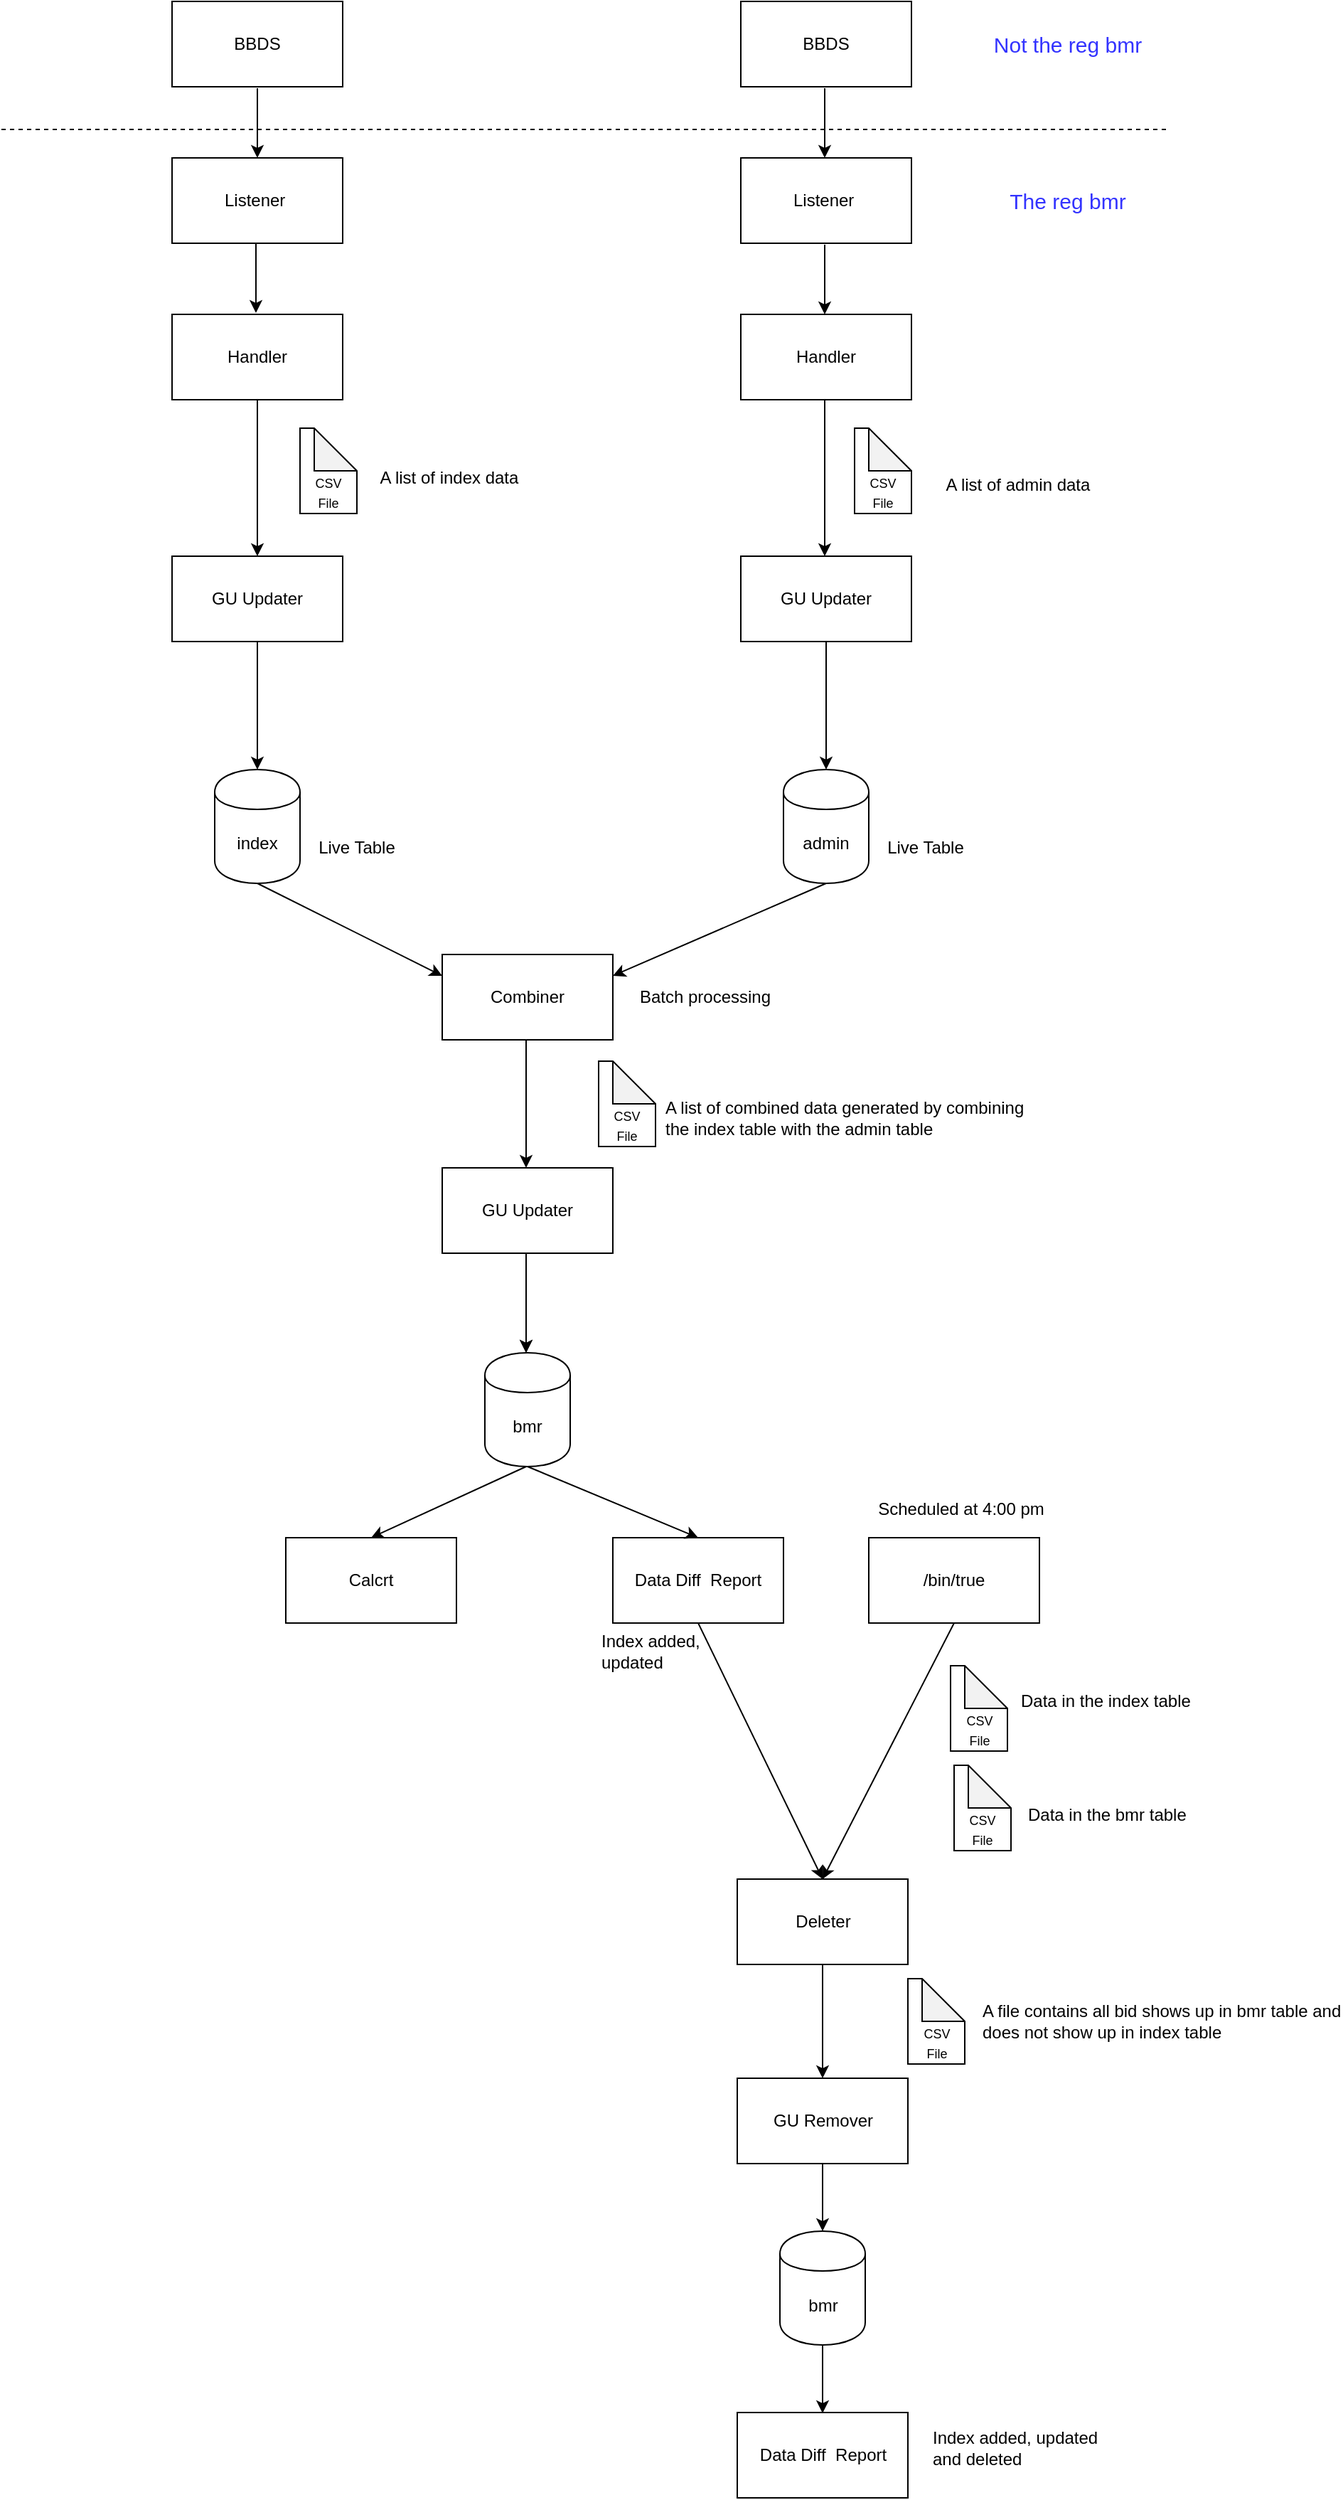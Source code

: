 <mxfile version="10.7.5" type="github"><diagram id="_jN6IxkOC7OItbPWncaQ" name="Page-1"><mxGraphModel dx="1158" dy="814" grid="1" gridSize="10" guides="1" tooltips="1" connect="1" arrows="1" fold="1" page="1" pageScale="1" pageWidth="850" pageHeight="1100" math="0" shadow="0"><root><mxCell id="0"/><mxCell id="1" parent="0"/><mxCell id="tWcVP5S_Otypo2h4dlrH-1" value="index" style="shape=cylinder;whiteSpace=wrap;html=1;boundedLbl=1;backgroundOutline=1;" parent="1" vertex="1"><mxGeometry x="150" y="590" width="60" height="80" as="geometry"/></mxCell><mxCell id="tWcVP5S_Otypo2h4dlrH-2" value="BBDS" style="rounded=0;whiteSpace=wrap;html=1;" parent="1" vertex="1"><mxGeometry x="120" y="50" width="120" height="60" as="geometry"/></mxCell><mxCell id="tWcVP5S_Otypo2h4dlrH-3" value="BBDS" style="rounded=0;whiteSpace=wrap;html=1;" parent="1" vertex="1"><mxGeometry x="520" y="50" width="120" height="60" as="geometry"/></mxCell><mxCell id="tWcVP5S_Otypo2h4dlrH-4" value="Listener&amp;nbsp;" style="rounded=0;whiteSpace=wrap;html=1;" parent="1" vertex="1"><mxGeometry x="120" y="160" width="120" height="60" as="geometry"/></mxCell><mxCell id="tWcVP5S_Otypo2h4dlrH-5" value="Listener&amp;nbsp;" style="rounded=0;whiteSpace=wrap;html=1;" parent="1" vertex="1"><mxGeometry x="520" y="160" width="120" height="60" as="geometry"/></mxCell><mxCell id="tWcVP5S_Otypo2h4dlrH-6" value="Handler" style="rounded=0;whiteSpace=wrap;html=1;" parent="1" vertex="1"><mxGeometry x="120" y="270" width="120" height="60" as="geometry"/></mxCell><mxCell id="tWcVP5S_Otypo2h4dlrH-7" value="Handler" style="rounded=0;whiteSpace=wrap;html=1;" parent="1" vertex="1"><mxGeometry x="520" y="270" width="120" height="60" as="geometry"/></mxCell><mxCell id="tWcVP5S_Otypo2h4dlrH-8" value="GU Updater" style="rounded=0;whiteSpace=wrap;html=1;" parent="1" vertex="1"><mxGeometry x="120" y="440" width="120" height="60" as="geometry"/></mxCell><mxCell id="tWcVP5S_Otypo2h4dlrH-9" value="GU Updater" style="rounded=0;whiteSpace=wrap;html=1;" parent="1" vertex="1"><mxGeometry x="520" y="440" width="120" height="60" as="geometry"/></mxCell><mxCell id="tWcVP5S_Otypo2h4dlrH-10" value="&lt;font style=&quot;font-size: 9px&quot;&gt;&lt;br&gt;&lt;br&gt;CSV&lt;br&gt;File&lt;/font&gt;&lt;br&gt;" style="shape=note;whiteSpace=wrap;html=1;backgroundOutline=1;darkOpacity=0.05;" parent="1" vertex="1"><mxGeometry x="210" y="350" width="40" height="60" as="geometry"/></mxCell><mxCell id="tWcVP5S_Otypo2h4dlrH-12" value="admin" style="shape=cylinder;whiteSpace=wrap;html=1;boundedLbl=1;backgroundOutline=1;" parent="1" vertex="1"><mxGeometry x="550" y="590" width="60" height="80" as="geometry"/></mxCell><mxCell id="tWcVP5S_Otypo2h4dlrH-13" value="Combiner" style="rounded=0;whiteSpace=wrap;html=1;" parent="1" vertex="1"><mxGeometry x="310" y="720" width="120" height="60" as="geometry"/></mxCell><mxCell id="tWcVP5S_Otypo2h4dlrH-14" value="GU Updater" style="rounded=0;whiteSpace=wrap;html=1;" parent="1" vertex="1"><mxGeometry x="310" y="870" width="120" height="60" as="geometry"/></mxCell><mxCell id="tWcVP5S_Otypo2h4dlrH-16" value="Calcrt" style="rounded=0;whiteSpace=wrap;html=1;" parent="1" vertex="1"><mxGeometry x="200" y="1130" width="120" height="60" as="geometry"/></mxCell><mxCell id="tWcVP5S_Otypo2h4dlrH-18" value="" style="endArrow=classic;html=1;entryX=0.5;entryY=0;entryDx=0;entryDy=0;" parent="1" target="tWcVP5S_Otypo2h4dlrH-4" edge="1"><mxGeometry width="50" height="50" relative="1" as="geometry"><mxPoint x="180" y="111" as="sourcePoint"/><mxPoint x="190" y="110" as="targetPoint"/></mxGeometry></mxCell><mxCell id="tWcVP5S_Otypo2h4dlrH-19" value="" style="endArrow=classic;html=1;entryX=0.5;entryY=0;entryDx=0;entryDy=0;" parent="1" edge="1"><mxGeometry width="50" height="50" relative="1" as="geometry"><mxPoint x="579" y="111" as="sourcePoint"/><mxPoint x="579" y="160" as="targetPoint"/></mxGeometry></mxCell><mxCell id="tWcVP5S_Otypo2h4dlrH-20" value="" style="endArrow=classic;html=1;entryX=0.5;entryY=0;entryDx=0;entryDy=0;" parent="1" edge="1"><mxGeometry width="50" height="50" relative="1" as="geometry"><mxPoint x="179" y="220" as="sourcePoint"/><mxPoint x="179" y="269" as="targetPoint"/></mxGeometry></mxCell><mxCell id="tWcVP5S_Otypo2h4dlrH-21" value="" style="endArrow=classic;html=1;entryX=0.5;entryY=0;entryDx=0;entryDy=0;" parent="1" edge="1"><mxGeometry width="50" height="50" relative="1" as="geometry"><mxPoint x="579" y="221" as="sourcePoint"/><mxPoint x="579" y="270" as="targetPoint"/></mxGeometry></mxCell><mxCell id="tWcVP5S_Otypo2h4dlrH-24" value="" style="endArrow=classic;html=1;entryX=0.5;entryY=0;entryDx=0;entryDy=0;" parent="1" target="tWcVP5S_Otypo2h4dlrH-8" edge="1"><mxGeometry width="50" height="50" relative="1" as="geometry"><mxPoint x="180" y="330" as="sourcePoint"/><mxPoint x="180" y="379" as="targetPoint"/></mxGeometry></mxCell><mxCell id="tWcVP5S_Otypo2h4dlrH-25" value="" style="endArrow=classic;html=1;entryX=0.5;entryY=0;entryDx=0;entryDy=0;" parent="1" edge="1"><mxGeometry width="50" height="50" relative="1" as="geometry"><mxPoint x="579" y="330" as="sourcePoint"/><mxPoint x="579" y="440" as="targetPoint"/></mxGeometry></mxCell><mxCell id="tWcVP5S_Otypo2h4dlrH-26" value="&lt;font style=&quot;font-size: 9px&quot;&gt;&lt;br&gt;&lt;br&gt;CSV&lt;br&gt;File&lt;/font&gt;&lt;br&gt;" style="shape=note;whiteSpace=wrap;html=1;backgroundOutline=1;darkOpacity=0.05;" parent="1" vertex="1"><mxGeometry x="600" y="350" width="40" height="60" as="geometry"/></mxCell><mxCell id="tWcVP5S_Otypo2h4dlrH-27" value="" style="endArrow=classic;html=1;" parent="1" edge="1"><mxGeometry width="50" height="50" relative="1" as="geometry"><mxPoint x="180" y="500" as="sourcePoint"/><mxPoint x="180" y="590" as="targetPoint"/></mxGeometry></mxCell><mxCell id="tWcVP5S_Otypo2h4dlrH-28" value="" style="endArrow=classic;html=1;" parent="1" edge="1"><mxGeometry width="50" height="50" relative="1" as="geometry"><mxPoint x="580" y="500" as="sourcePoint"/><mxPoint x="580" y="590" as="targetPoint"/></mxGeometry></mxCell><mxCell id="tWcVP5S_Otypo2h4dlrH-30" value="bmr" style="shape=cylinder;whiteSpace=wrap;html=1;boundedLbl=1;backgroundOutline=1;" parent="1" vertex="1"><mxGeometry x="340" y="1000" width="60" height="80" as="geometry"/></mxCell><mxCell id="tWcVP5S_Otypo2h4dlrH-31" value="" style="endArrow=classic;html=1;exitX=0.5;exitY=1;exitDx=0;exitDy=0;entryX=0;entryY=0.25;entryDx=0;entryDy=0;" parent="1" source="tWcVP5S_Otypo2h4dlrH-1" target="tWcVP5S_Otypo2h4dlrH-13" edge="1"><mxGeometry width="50" height="50" relative="1" as="geometry"><mxPoint x="180" y="735" as="sourcePoint"/><mxPoint x="300" y="735" as="targetPoint"/></mxGeometry></mxCell><mxCell id="tWcVP5S_Otypo2h4dlrH-32" value="" style="endArrow=classic;html=1;exitX=0.5;exitY=1;exitDx=0;exitDy=0;entryX=1;entryY=0.25;entryDx=0;entryDy=0;" parent="1" source="tWcVP5S_Otypo2h4dlrH-12" target="tWcVP5S_Otypo2h4dlrH-13" edge="1"><mxGeometry width="50" height="50" relative="1" as="geometry"><mxPoint x="447.5" y="670" as="sourcePoint"/><mxPoint x="440" y="780" as="targetPoint"/></mxGeometry></mxCell><mxCell id="tWcVP5S_Otypo2h4dlrH-33" value="&lt;font style=&quot;font-size: 9px&quot;&gt;&lt;br&gt;&lt;br&gt;CSV&lt;br&gt;File&lt;/font&gt;&lt;br&gt;" style="shape=note;whiteSpace=wrap;html=1;backgroundOutline=1;darkOpacity=0.05;" parent="1" vertex="1"><mxGeometry x="420" y="795" width="40" height="60" as="geometry"/></mxCell><mxCell id="tWcVP5S_Otypo2h4dlrH-34" value="" style="endArrow=classic;html=1;" parent="1" edge="1"><mxGeometry width="50" height="50" relative="1" as="geometry"><mxPoint x="369" y="780" as="sourcePoint"/><mxPoint x="369" y="870" as="targetPoint"/></mxGeometry></mxCell><mxCell id="tWcVP5S_Otypo2h4dlrH-35" value="" style="endArrow=classic;html=1;" parent="1" edge="1"><mxGeometry width="50" height="50" relative="1" as="geometry"><mxPoint x="369" y="930" as="sourcePoint"/><mxPoint x="369" y="1000" as="targetPoint"/></mxGeometry></mxCell><mxCell id="tWcVP5S_Otypo2h4dlrH-36" value="" style="endArrow=classic;html=1;entryX=0.5;entryY=0;entryDx=0;entryDy=0;" parent="1" target="tWcVP5S_Otypo2h4dlrH-16" edge="1"><mxGeometry width="50" height="50" relative="1" as="geometry"><mxPoint x="369" y="1080" as="sourcePoint"/><mxPoint x="290" y="1130" as="targetPoint"/></mxGeometry></mxCell><mxCell id="tWcVP5S_Otypo2h4dlrH-37" value="" style="endArrow=none;dashed=1;html=1;" parent="1" edge="1"><mxGeometry width="50" height="50" relative="1" as="geometry"><mxPoint y="140" as="sourcePoint"/><mxPoint x="820" y="140" as="targetPoint"/></mxGeometry></mxCell><mxCell id="tWcVP5S_Otypo2h4dlrH-38" value="&lt;font style=&quot;font-size: 15px&quot; color=&quot;#3333ff&quot;&gt;Not the reg bmr&lt;/font&gt;" style="text;html=1;strokeColor=none;fillColor=none;align=center;verticalAlign=middle;whiteSpace=wrap;rounded=0;" parent="1" vertex="1"><mxGeometry x="670" y="65" width="160" height="30" as="geometry"/></mxCell><mxCell id="tWcVP5S_Otypo2h4dlrH-39" value="" style="endArrow=classic;html=1;" parent="1" edge="1"><mxGeometry width="50" height="50" relative="1" as="geometry"><mxPoint x="369" y="930" as="sourcePoint"/><mxPoint x="369" y="1000" as="targetPoint"/></mxGeometry></mxCell><mxCell id="tWcVP5S_Otypo2h4dlrH-40" value="&lt;font style=&quot;font-size: 15px&quot; color=&quot;#3333ff&quot;&gt;The reg bmr&lt;/font&gt;" style="text;html=1;strokeColor=none;fillColor=none;align=center;verticalAlign=middle;whiteSpace=wrap;rounded=0;strokeWidth=4;" parent="1" vertex="1"><mxGeometry x="670" y="175" width="160" height="30" as="geometry"/></mxCell><mxCell id="tWcVP5S_Otypo2h4dlrH-41" value="Live Table" style="text;html=1;strokeColor=none;fillColor=none;align=center;verticalAlign=middle;whiteSpace=wrap;rounded=0;" parent="1" vertex="1"><mxGeometry x="210" y="630" width="80" height="30" as="geometry"/></mxCell><mxCell id="tWcVP5S_Otypo2h4dlrH-42" value="Live Table" style="text;html=1;strokeColor=none;fillColor=none;align=center;verticalAlign=middle;whiteSpace=wrap;rounded=0;" parent="1" vertex="1"><mxGeometry x="610" y="630" width="80" height="30" as="geometry"/></mxCell><mxCell id="tWcVP5S_Otypo2h4dlrH-44" value="A list of index data" style="text;html=1;strokeColor=none;fillColor=none;align=center;verticalAlign=middle;whiteSpace=wrap;rounded=0;" parent="1" vertex="1"><mxGeometry x="260" y="370" width="110" height="30" as="geometry"/></mxCell><mxCell id="tWcVP5S_Otypo2h4dlrH-45" value="A list of admin data" style="text;html=1;strokeColor=none;fillColor=none;align=center;verticalAlign=middle;whiteSpace=wrap;rounded=0;" parent="1" vertex="1"><mxGeometry x="660" y="370" width="110" height="40" as="geometry"/></mxCell><mxCell id="tWcVP5S_Otypo2h4dlrH-46" value="A list of combined data generated by combining the index table with the admin table" style="text;html=1;strokeColor=none;fillColor=none;align=left;verticalAlign=middle;whiteSpace=wrap;rounded=0;" parent="1" vertex="1"><mxGeometry x="465" y="810" width="255" height="50" as="geometry"/></mxCell><mxCell id="tWcVP5S_Otypo2h4dlrH-47" value="Batch processing" style="text;html=1;strokeColor=none;fillColor=none;align=center;verticalAlign=middle;whiteSpace=wrap;rounded=0;" parent="1" vertex="1"><mxGeometry x="400" y="740" width="190" height="20" as="geometry"/></mxCell><mxCell id="R8IP4fp3nM4sK9XynFc5-1" value="Data Diff &amp;nbsp;Report" style="rounded=0;whiteSpace=wrap;html=1;" parent="1" vertex="1"><mxGeometry x="430" y="1130" width="120" height="60" as="geometry"/></mxCell><mxCell id="R8IP4fp3nM4sK9XynFc5-2" value="" style="endArrow=classic;html=1;entryX=0.5;entryY=0;entryDx=0;entryDy=0;exitX=0.5;exitY=1;exitDx=0;exitDy=0;" parent="1" source="tWcVP5S_Otypo2h4dlrH-30" target="R8IP4fp3nM4sK9XynFc5-1" edge="1"><mxGeometry width="50" height="50" relative="1" as="geometry"><mxPoint x="384.5" y="1080" as="sourcePoint"/><mxPoint x="355.5" y="1125" as="targetPoint"/></mxGeometry></mxCell><mxCell id="R8IP4fp3nM4sK9XynFc5-3" value="/bin/true" style="rounded=0;whiteSpace=wrap;html=1;" parent="1" vertex="1"><mxGeometry x="610" y="1130" width="120" height="60" as="geometry"/></mxCell><mxCell id="R8IP4fp3nM4sK9XynFc5-4" value="Scheduled at 4:00 pm" style="text;html=1;strokeColor=none;fillColor=none;align=center;verticalAlign=middle;whiteSpace=wrap;rounded=0;" parent="1" vertex="1"><mxGeometry x="580" y="1100" width="190" height="20" as="geometry"/></mxCell><mxCell id="R8IP4fp3nM4sK9XynFc5-5" value="" style="endArrow=classic;html=1;entryX=0.5;entryY=0;entryDx=0;entryDy=0;" parent="1" target="R8IP4fp3nM4sK9XynFc5-7" edge="1"><mxGeometry width="50" height="50" relative="1" as="geometry"><mxPoint x="490" y="1190" as="sourcePoint"/><mxPoint x="540" y="1260" as="targetPoint"/></mxGeometry></mxCell><mxCell id="R8IP4fp3nM4sK9XynFc5-6" value="" style="endArrow=classic;html=1;exitX=0.5;exitY=1;exitDx=0;exitDy=0;entryX=0.5;entryY=0;entryDx=0;entryDy=0;" parent="1" source="R8IP4fp3nM4sK9XynFc5-3" target="R8IP4fp3nM4sK9XynFc5-7" edge="1"><mxGeometry width="50" height="50" relative="1" as="geometry"><mxPoint x="650" y="1190" as="sourcePoint"/><mxPoint x="590" y="1260" as="targetPoint"/></mxGeometry></mxCell><mxCell id="R8IP4fp3nM4sK9XynFc5-7" value="Deleter" style="rounded=0;whiteSpace=wrap;html=1;" parent="1" vertex="1"><mxGeometry x="517.5" y="1370" width="120" height="60" as="geometry"/></mxCell><mxCell id="R8IP4fp3nM4sK9XynFc5-8" value="Data Diff &amp;nbsp;Report" style="rounded=0;whiteSpace=wrap;html=1;" parent="1" vertex="1"><mxGeometry x="517.5" y="1745" width="120" height="60" as="geometry"/></mxCell><mxCell id="R8IP4fp3nM4sK9XynFc5-9" value="" style="endArrow=classic;html=1;entryX=0.5;entryY=0;entryDx=0;entryDy=0;" parent="1" edge="1" target="cCm4Ow_UtkUr8KWsqN8z-1"><mxGeometry width="50" height="50" relative="1" as="geometry"><mxPoint x="577.5" y="1430" as="sourcePoint"/><mxPoint x="577.5" y="1480" as="targetPoint"/></mxGeometry></mxCell><mxCell id="cCm4Ow_UtkUr8KWsqN8z-1" value="GU Remover" style="rounded=0;whiteSpace=wrap;html=1;" vertex="1" parent="1"><mxGeometry x="517.5" y="1510" width="120" height="60" as="geometry"/></mxCell><mxCell id="cCm4Ow_UtkUr8KWsqN8z-2" value="" style="endArrow=classic;html=1;exitX=0.5;exitY=1;exitDx=0;exitDy=0;entryX=0.5;entryY=0;entryDx=0;entryDy=0;" edge="1" parent="1" source="cCm4Ow_UtkUr8KWsqN8z-1" target="cCm4Ow_UtkUr8KWsqN8z-7"><mxGeometry width="50" height="50" relative="1" as="geometry"><mxPoint x="576.5" y="1580" as="sourcePoint"/><mxPoint x="576.5" y="1620" as="targetPoint"/></mxGeometry></mxCell><mxCell id="cCm4Ow_UtkUr8KWsqN8z-3" value="&lt;font style=&quot;font-size: 9px&quot;&gt;&lt;br&gt;&lt;br&gt;CSV&lt;br&gt;File&lt;/font&gt;&lt;br&gt;" style="shape=note;whiteSpace=wrap;html=1;backgroundOutline=1;darkOpacity=0.05;" vertex="1" parent="1"><mxGeometry x="637.5" y="1440" width="40" height="60" as="geometry"/></mxCell><mxCell id="cCm4Ow_UtkUr8KWsqN8z-4" value="A file contains all bid shows up in bmr table and does not show up in index table" style="text;html=1;strokeColor=none;fillColor=none;align=left;verticalAlign=middle;whiteSpace=wrap;rounded=0;" vertex="1" parent="1"><mxGeometry x="687.5" y="1445" width="255" height="50" as="geometry"/></mxCell><mxCell id="cCm4Ow_UtkUr8KWsqN8z-5" value="Index added,&lt;br&gt;updated&lt;br&gt;" style="text;html=1;strokeColor=none;fillColor=none;align=left;verticalAlign=middle;whiteSpace=wrap;rounded=0;" vertex="1" parent="1"><mxGeometry x="420" y="1200" width="80" height="20" as="geometry"/></mxCell><mxCell id="cCm4Ow_UtkUr8KWsqN8z-6" value="Index added,&amp;nbsp;updated and deleted&lt;br&gt;" style="text;html=1;strokeColor=none;fillColor=none;align=left;verticalAlign=middle;whiteSpace=wrap;rounded=0;" vertex="1" parent="1"><mxGeometry x="652.5" y="1745" width="130" height="50" as="geometry"/></mxCell><mxCell id="cCm4Ow_UtkUr8KWsqN8z-7" value="bmr" style="shape=cylinder;whiteSpace=wrap;html=1;boundedLbl=1;backgroundOutline=1;" vertex="1" parent="1"><mxGeometry x="547.5" y="1617.5" width="60" height="80" as="geometry"/></mxCell><mxCell id="cCm4Ow_UtkUr8KWsqN8z-11" value="" style="endArrow=classic;html=1;exitX=0.5;exitY=1;exitDx=0;exitDy=0;entryX=0.5;entryY=0;entryDx=0;entryDy=0;" edge="1" parent="1"><mxGeometry width="50" height="50" relative="1" as="geometry"><mxPoint x="577.5" y="1697.5" as="sourcePoint"/><mxPoint x="577.5" y="1745.5" as="targetPoint"/></mxGeometry></mxCell><mxCell id="cCm4Ow_UtkUr8KWsqN8z-12" value="&lt;font style=&quot;font-size: 9px&quot;&gt;&lt;br&gt;&lt;br&gt;CSV&lt;br&gt;File&lt;/font&gt;&lt;br&gt;" style="shape=note;whiteSpace=wrap;html=1;backgroundOutline=1;darkOpacity=0.05;" vertex="1" parent="1"><mxGeometry x="667.5" y="1220" width="40" height="60" as="geometry"/></mxCell><mxCell id="cCm4Ow_UtkUr8KWsqN8z-13" value="Data in the index table" style="text;html=1;strokeColor=none;fillColor=none;align=left;verticalAlign=middle;whiteSpace=wrap;rounded=0;" vertex="1" parent="1"><mxGeometry x="715" y="1220" width="135" height="50" as="geometry"/></mxCell><mxCell id="cCm4Ow_UtkUr8KWsqN8z-16" value="&lt;font style=&quot;font-size: 9px&quot;&gt;&lt;br&gt;&lt;br&gt;CSV&lt;br&gt;File&lt;/font&gt;&lt;br&gt;" style="shape=note;whiteSpace=wrap;html=1;backgroundOutline=1;darkOpacity=0.05;" vertex="1" parent="1"><mxGeometry x="670" y="1290" width="40" height="60" as="geometry"/></mxCell><mxCell id="cCm4Ow_UtkUr8KWsqN8z-18" value="Data in the bmr table" style="text;html=1;strokeColor=none;fillColor=none;align=left;verticalAlign=middle;whiteSpace=wrap;rounded=0;" vertex="1" parent="1"><mxGeometry x="720" y="1300" width="135" height="50" as="geometry"/></mxCell></root></mxGraphModel></diagram></mxfile>